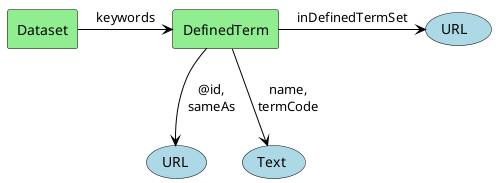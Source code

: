 @startuml

' example 6 June 2020 Y. Coene schema.org representation
' https://github.com/ESIPFed/science-on-schema.org/blob/master/guides/Dataset.md

!define Class agent
!define Property usecase

skinparam Property {
BackgroundColor LightBlue
BorderColor Black
  ArrowColor Black
  linetype Ortho
}

skinparam Class {
BackgroundColor LightGreen
BorderColor Black
ArrowColor Black
linetype Ortho
}

Class Dataset
Class DefinedTerm

Dataset -right-> DefinedTerm : "keywords"


DefinedTerm --> (URL) : "@id,\nsameAs"
DefinedTerm --> (Text) : "name,\ntermCode"
DefinedTerm -right-> (URL ) : "inDefinedTermSet"



@enduml